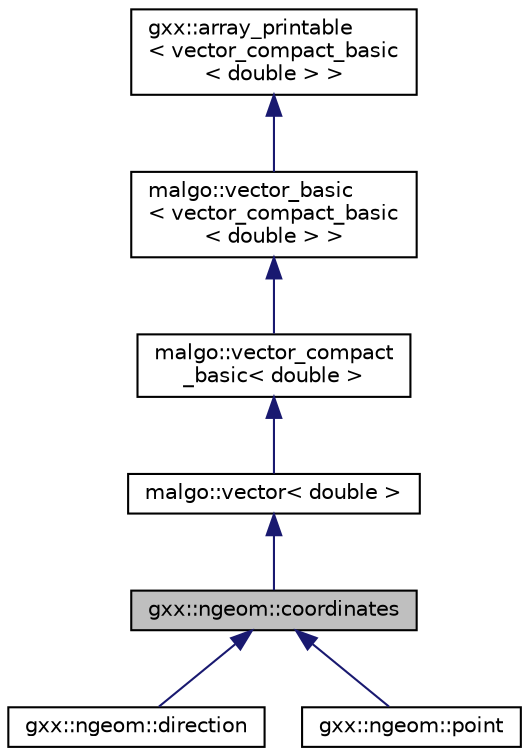 digraph "gxx::ngeom::coordinates"
{
  edge [fontname="Helvetica",fontsize="10",labelfontname="Helvetica",labelfontsize="10"];
  node [fontname="Helvetica",fontsize="10",shape=record];
  Node1 [label="gxx::ngeom::coordinates",height=0.2,width=0.4,color="black", fillcolor="grey75", style="filled", fontcolor="black"];
  Node2 -> Node1 [dir="back",color="midnightblue",fontsize="10",style="solid"];
  Node2 [label="malgo::vector\< double \>",height=0.2,width=0.4,color="black", fillcolor="white", style="filled",URL="$classmalgo_1_1vector.html"];
  Node3 -> Node2 [dir="back",color="midnightblue",fontsize="10",style="solid"];
  Node3 [label="malgo::vector_compact\l_basic\< double \>",height=0.2,width=0.4,color="black", fillcolor="white", style="filled",URL="$classmalgo_1_1vector__compact__basic.html"];
  Node4 -> Node3 [dir="back",color="midnightblue",fontsize="10",style="solid"];
  Node4 [label="malgo::vector_basic\l\< vector_compact_basic\l\< double \> \>",height=0.2,width=0.4,color="black", fillcolor="white", style="filled",URL="$classmalgo_1_1vector__basic.html"];
  Node5 -> Node4 [dir="back",color="midnightblue",fontsize="10",style="solid"];
  Node5 [label="gxx::array_printable\l\< vector_compact_basic\l\< double \> \>",height=0.2,width=0.4,color="black", fillcolor="white", style="filled",URL="$classgxx_1_1array__printable.html"];
  Node1 -> Node6 [dir="back",color="midnightblue",fontsize="10",style="solid"];
  Node6 [label="gxx::ngeom::direction",height=0.2,width=0.4,color="black", fillcolor="white", style="filled",URL="$classgxx_1_1ngeom_1_1direction.html"];
  Node1 -> Node7 [dir="back",color="midnightblue",fontsize="10",style="solid"];
  Node7 [label="gxx::ngeom::point",height=0.2,width=0.4,color="black", fillcolor="white", style="filled",URL="$classgxx_1_1ngeom_1_1point.html"];
}
